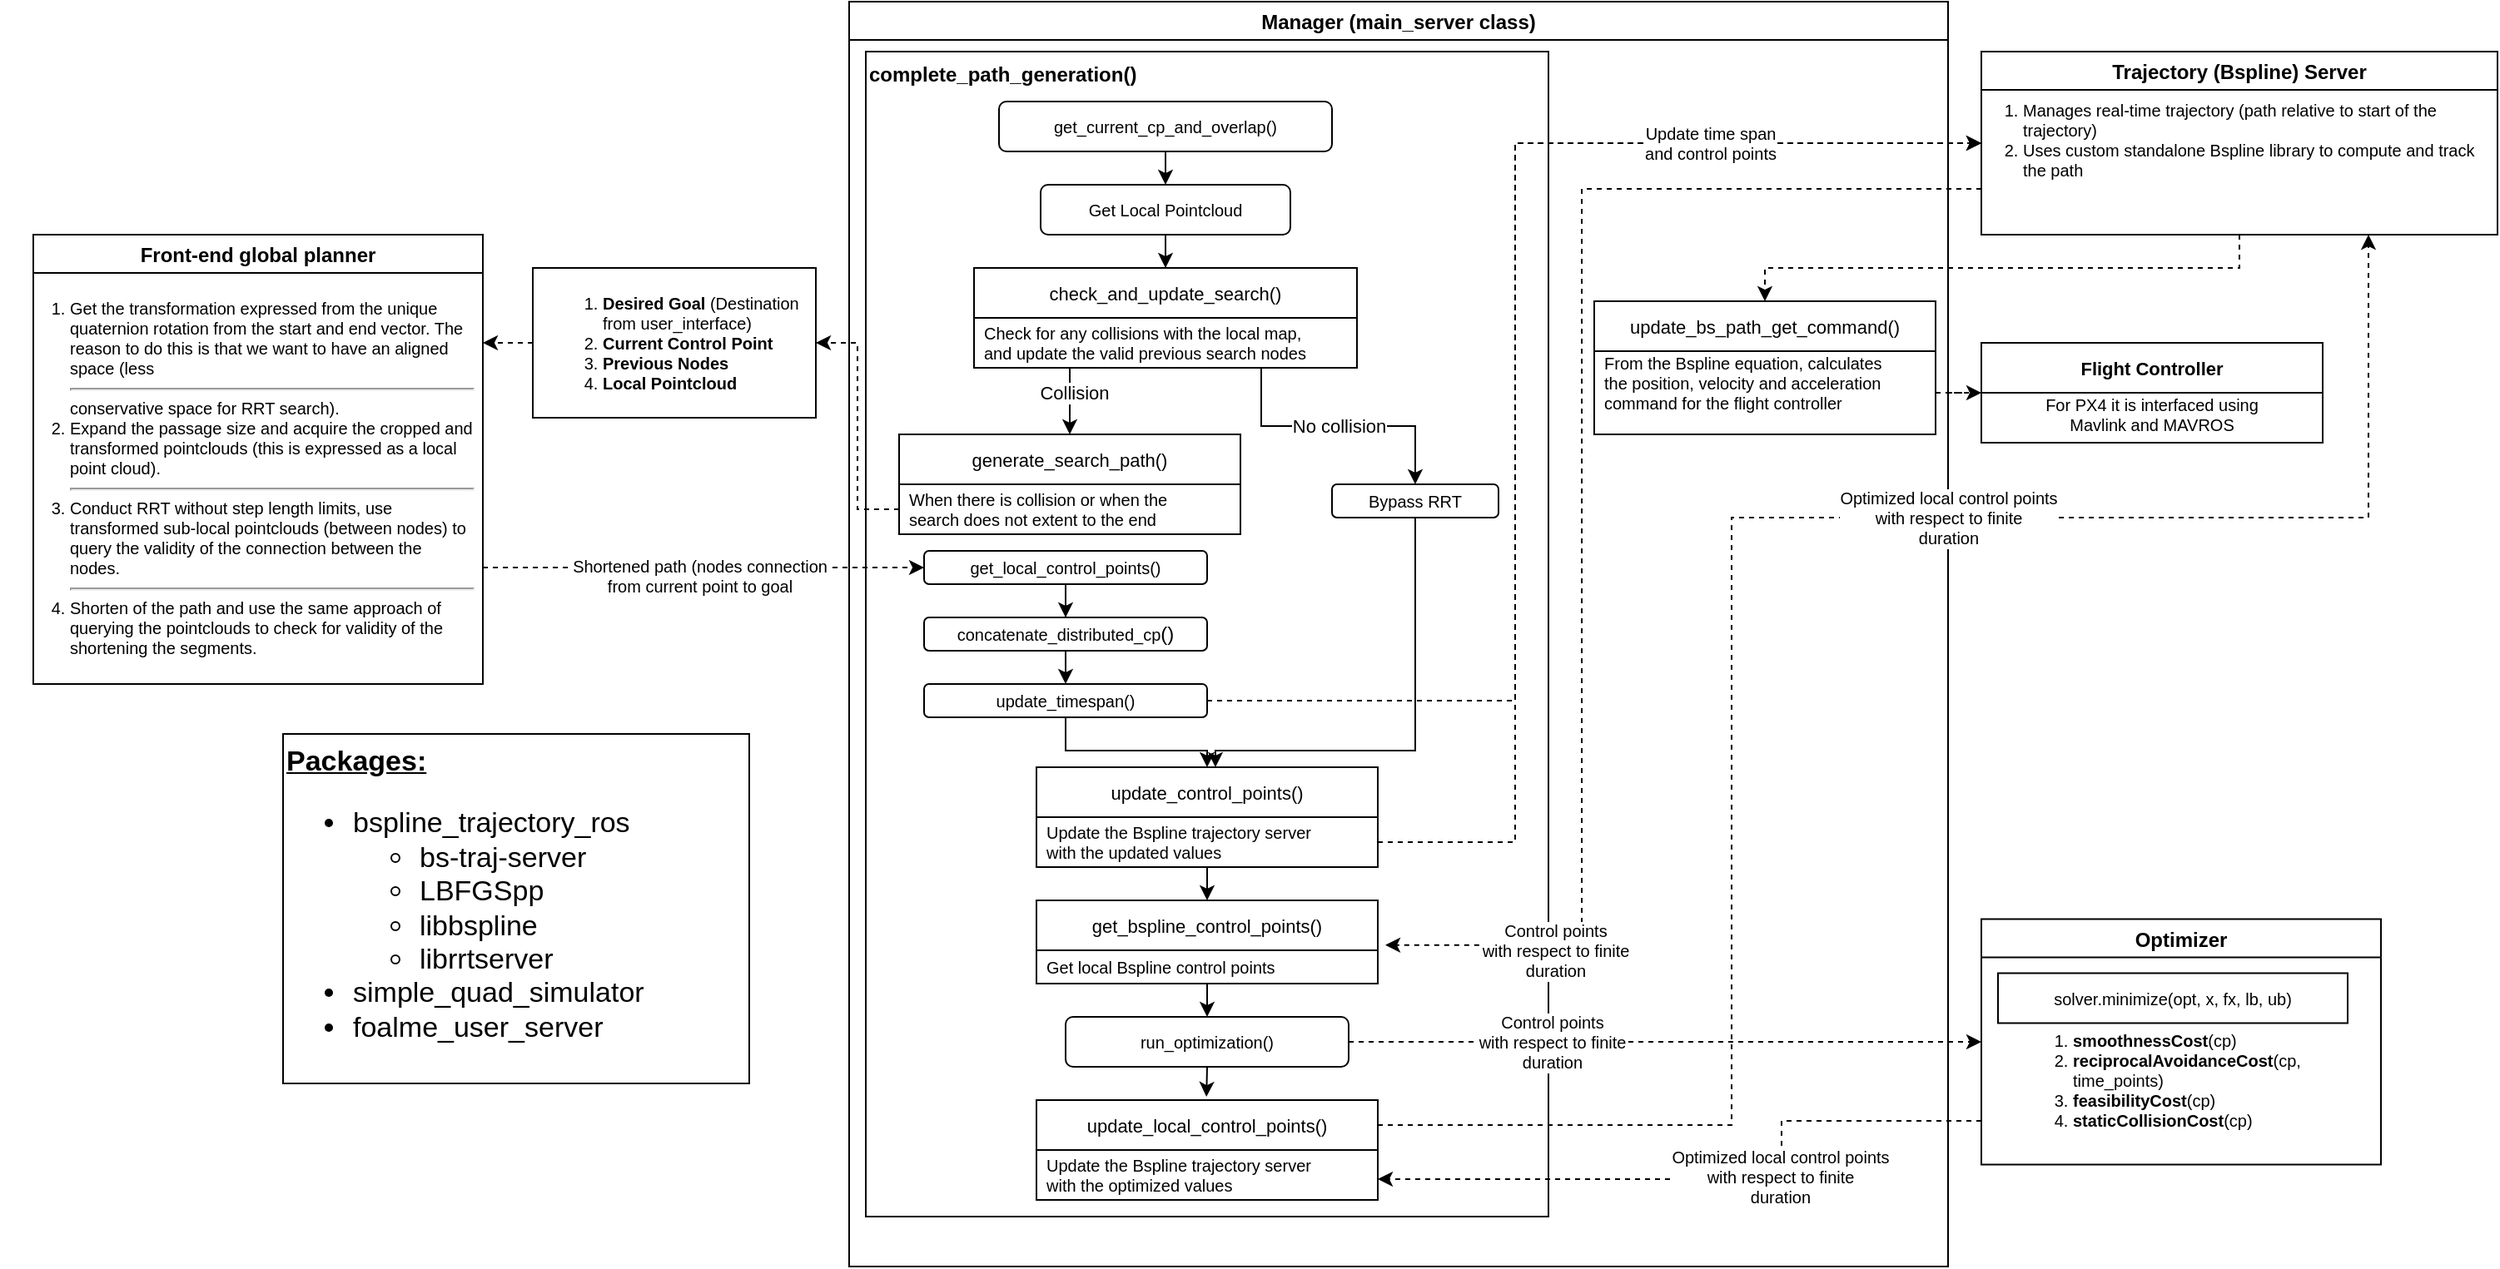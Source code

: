 <mxfile version="20.0.1" type="device"><diagram id="R2lEEEUBdFMjLlhIrx00" name="Page-1"><mxGraphModel dx="2673" dy="1019" grid="1" gridSize="10" guides="1" tooltips="1" connect="1" arrows="1" fold="1" page="1" pageScale="1" pageWidth="850" pageHeight="1100" math="0" shadow="0" extFonts="Permanent Marker^https://fonts.googleapis.com/css?family=Permanent+Marker"><root><mxCell id="0"/><mxCell id="1" parent="0"/><mxCell id="423e5Uv1gGMqFfkemL5R-1" value="Front-end global planner" style="swimlane;" vertex="1" parent="1"><mxGeometry x="-110" y="660" width="270" height="270" as="geometry"/></mxCell><mxCell id="423e5Uv1gGMqFfkemL5R-87" value="&lt;ol&gt;&lt;li&gt;Get the transformation expressed from the unique quaternion rotation from the start and end vector. The reason to do this is that we want to have an aligned space (less &lt;hr&gt;conservative space for RRT search).&lt;/li&gt;&lt;li&gt;Expand the passage size and acquire the cropped and transformed pointclouds (this is expressed as a local point cloud).&lt;hr&gt;&lt;/li&gt;&lt;li&gt;Conduct RRT without step length limits, use transformed sub-local pointclouds (between nodes) to query the validity of the connection between the nodes.&lt;hr&gt;&lt;/li&gt;&lt;li&gt;Shorten of the path and use the same approach of querying the pointclouds to check for validity of the shortening the segments.&lt;br&gt;&lt;/li&gt;&lt;/ol&gt;" style="text;html=1;strokeColor=none;fillColor=none;align=left;verticalAlign=middle;whiteSpace=wrap;rounded=0;fontSize=10;" vertex="1" parent="423e5Uv1gGMqFfkemL5R-1"><mxGeometry x="-20" y="21" width="285" height="250" as="geometry"/></mxCell><mxCell id="423e5Uv1gGMqFfkemL5R-79" style="edgeStyle=orthogonalEdgeStyle;rounded=0;orthogonalLoop=1;jettySize=auto;html=1;exitX=0.5;exitY=1;exitDx=0;exitDy=0;entryX=0.5;entryY=0;entryDx=0;entryDy=0;dashed=1;fontSize=10;" edge="1" parent="1" source="423e5Uv1gGMqFfkemL5R-2" target="423e5Uv1gGMqFfkemL5R-75"><mxGeometry relative="1" as="geometry"/></mxCell><mxCell id="423e5Uv1gGMqFfkemL5R-2" value="Trajectory (Bspline) Server" style="swimlane;" vertex="1" parent="1"><mxGeometry x="1060" y="550" width="310" height="110" as="geometry"/></mxCell><mxCell id="423e5Uv1gGMqFfkemL5R-100" value="&lt;ol&gt;&lt;li&gt;Manages real-time trajectory (path relative to start of the trajectory)&lt;b&gt;&lt;br&gt;&lt;/b&gt;&lt;/li&gt;&lt;li&gt;Uses custom standalone Bspline library to compute and track the path&lt;b&gt;&lt;br&gt;&lt;/b&gt;&lt;/li&gt;&lt;/ol&gt;" style="text;html=1;strokeColor=none;fillColor=none;spacing=5;spacingTop=-20;whiteSpace=wrap;overflow=hidden;rounded=0;fontSize=10;" vertex="1" parent="423e5Uv1gGMqFfkemL5R-2"><mxGeometry x="-20" y="30" width="320" height="72.5" as="geometry"/></mxCell><mxCell id="423e5Uv1gGMqFfkemL5R-3" value="Optimizer" style="swimlane;" vertex="1" parent="1"><mxGeometry x="1060" y="1071.25" width="240" height="147.5" as="geometry"/></mxCell><mxCell id="423e5Uv1gGMqFfkemL5R-85" value="solver.minimize(opt, x, fx, lb, ub)" style="rounded=0;whiteSpace=wrap;html=1;fontSize=10;" vertex="1" parent="423e5Uv1gGMqFfkemL5R-3"><mxGeometry x="10" y="32.5" width="210" height="30" as="geometry"/></mxCell><mxCell id="423e5Uv1gGMqFfkemL5R-86" value="&lt;ol&gt;&lt;li&gt;&lt;b&gt;smoothnessCost&lt;/b&gt;(cp)&lt;/li&gt;&lt;li&gt;&lt;b&gt;reciprocalAvoidanceCost&lt;/b&gt;(cp, time_points)&lt;/li&gt;&lt;li&gt;&lt;b&gt;feasibilityCost&lt;/b&gt;(cp)&lt;/li&gt;&lt;li&gt;&lt;b&gt;staticCollisionCost&lt;/b&gt;(cp)&lt;br&gt;&lt;/li&gt;&lt;/ol&gt;" style="text;html=1;strokeColor=none;fillColor=none;spacing=5;spacingTop=-20;whiteSpace=wrap;overflow=hidden;rounded=0;fontSize=10;" vertex="1" parent="423e5Uv1gGMqFfkemL5R-3"><mxGeometry x="10" y="67.5" width="205" height="72.5" as="geometry"/></mxCell><mxCell id="423e5Uv1gGMqFfkemL5R-4" value="Manager (main_server class)" style="swimlane;" vertex="1" parent="1"><mxGeometry x="380" y="520" width="660" height="760" as="geometry"/></mxCell><mxCell id="423e5Uv1gGMqFfkemL5R-14" value="&lt;b&gt;&lt;span class=&quot;pl-en&quot;&gt;complete_path_generation&lt;/span&gt;()&lt;/b&gt;" style="rounded=0;whiteSpace=wrap;html=1;align=left;verticalAlign=top;" vertex="1" parent="423e5Uv1gGMqFfkemL5R-4"><mxGeometry x="10" y="30" width="410" height="700" as="geometry"/></mxCell><mxCell id="423e5Uv1gGMqFfkemL5R-17" style="edgeStyle=orthogonalEdgeStyle;rounded=0;orthogonalLoop=1;jettySize=auto;html=1;exitX=0.5;exitY=1;exitDx=0;exitDy=0;entryX=0.5;entryY=0;entryDx=0;entryDy=0;" edge="1" parent="423e5Uv1gGMqFfkemL5R-4" source="423e5Uv1gGMqFfkemL5R-15" target="423e5Uv1gGMqFfkemL5R-16"><mxGeometry relative="1" as="geometry"/></mxCell><mxCell id="423e5Uv1gGMqFfkemL5R-15" value="&lt;span class=&quot;pl-c1&quot; style=&quot;font-size: 10px;&quot;&gt;get_current_cp_and_overlap&lt;/span&gt;()" style="rounded=1;whiteSpace=wrap;html=1;fontSize=10;" vertex="1" parent="423e5Uv1gGMqFfkemL5R-4"><mxGeometry x="90" y="60" width="200" height="30" as="geometry"/></mxCell><mxCell id="423e5Uv1gGMqFfkemL5R-19" style="edgeStyle=orthogonalEdgeStyle;rounded=0;orthogonalLoop=1;jettySize=auto;html=1;exitX=0.5;exitY=1;exitDx=0;exitDy=0;" edge="1" parent="423e5Uv1gGMqFfkemL5R-4" source="423e5Uv1gGMqFfkemL5R-16" target="423e5Uv1gGMqFfkemL5R-29"><mxGeometry relative="1" as="geometry"><mxPoint x="190" y="160" as="targetPoint"/></mxGeometry></mxCell><mxCell id="423e5Uv1gGMqFfkemL5R-16" value="Get Local Pointcloud" style="rounded=1;whiteSpace=wrap;html=1;fontSize=10;" vertex="1" parent="423e5Uv1gGMqFfkemL5R-4"><mxGeometry x="115" y="110" width="150" height="30" as="geometry"/></mxCell><mxCell id="423e5Uv1gGMqFfkemL5R-41" style="edgeStyle=orthogonalEdgeStyle;rounded=0;orthogonalLoop=1;jettySize=auto;html=1;exitX=0.75;exitY=1;exitDx=0;exitDy=0;entryX=0.5;entryY=0;entryDx=0;entryDy=0;fontSize=11;" edge="1" parent="423e5Uv1gGMqFfkemL5R-4" source="423e5Uv1gGMqFfkemL5R-29" target="423e5Uv1gGMqFfkemL5R-39"><mxGeometry relative="1" as="geometry"/></mxCell><mxCell id="423e5Uv1gGMqFfkemL5R-42" value="No collision" style="edgeLabel;html=1;align=center;verticalAlign=middle;resizable=0;points=[];fontSize=11;" vertex="1" connectable="0" parent="423e5Uv1gGMqFfkemL5R-41"><mxGeometry x="0.136" relative="1" as="geometry"><mxPoint x="-11" as="offset"/></mxGeometry></mxCell><mxCell id="423e5Uv1gGMqFfkemL5R-43" style="edgeStyle=orthogonalEdgeStyle;rounded=0;orthogonalLoop=1;jettySize=auto;html=1;exitX=0.25;exitY=1;exitDx=0;exitDy=0;entryX=0.5;entryY=0;entryDx=0;entryDy=0;fontSize=11;" edge="1" parent="423e5Uv1gGMqFfkemL5R-4" source="423e5Uv1gGMqFfkemL5R-29" target="423e5Uv1gGMqFfkemL5R-35"><mxGeometry relative="1" as="geometry"/></mxCell><mxCell id="423e5Uv1gGMqFfkemL5R-44" value="Collision" style="edgeLabel;html=1;align=center;verticalAlign=middle;resizable=0;points=[];fontSize=11;" vertex="1" connectable="0" parent="423e5Uv1gGMqFfkemL5R-43"><mxGeometry x="-0.171" y="2" relative="1" as="geometry"><mxPoint y="-2" as="offset"/></mxGeometry></mxCell><mxCell id="423e5Uv1gGMqFfkemL5R-29" value="check_and_update_search()" style="swimlane;fontStyle=0;childLayout=stackLayout;horizontal=1;startSize=30;horizontalStack=0;resizeParent=1;resizeParentMax=0;resizeLast=0;collapsible=1;marginBottom=0;fontSize=11;" vertex="1" parent="423e5Uv1gGMqFfkemL5R-4"><mxGeometry x="75" y="160" width="230" height="60" as="geometry"/></mxCell><mxCell id="423e5Uv1gGMqFfkemL5R-30" value="Check for any collisions with the local map,&#xA;and update the valid previous search nodes" style="text;strokeColor=none;fillColor=none;align=left;verticalAlign=middle;spacingLeft=4;spacingRight=4;overflow=hidden;points=[[0,0.5],[1,0.5]];portConstraint=eastwest;rotatable=0;fontSize=10;" vertex="1" parent="423e5Uv1gGMqFfkemL5R-29"><mxGeometry y="30" width="230" height="30" as="geometry"/></mxCell><mxCell id="423e5Uv1gGMqFfkemL5R-35" value="generate_search_path()" style="swimlane;fontStyle=0;childLayout=stackLayout;horizontal=1;startSize=30;horizontalStack=0;resizeParent=1;resizeParentMax=0;resizeLast=0;collapsible=1;marginBottom=0;fontSize=11;" vertex="1" parent="423e5Uv1gGMqFfkemL5R-4"><mxGeometry x="30" y="260" width="205" height="60" as="geometry"/></mxCell><mxCell id="423e5Uv1gGMqFfkemL5R-36" value="When there is collision or when the &#xA;search does not extent to the end" style="text;strokeColor=none;fillColor=none;align=left;verticalAlign=middle;spacingLeft=4;spacingRight=4;overflow=hidden;points=[[0,0.5],[1,0.5]];portConstraint=eastwest;rotatable=0;fontSize=10;" vertex="1" parent="423e5Uv1gGMqFfkemL5R-35"><mxGeometry y="30" width="205" height="30" as="geometry"/></mxCell><mxCell id="423e5Uv1gGMqFfkemL5R-39" value="Bypass RRT" style="rounded=1;whiteSpace=wrap;html=1;fontSize=10;" vertex="1" parent="423e5Uv1gGMqFfkemL5R-4"><mxGeometry x="290" y="290" width="100" height="20" as="geometry"/></mxCell><mxCell id="423e5Uv1gGMqFfkemL5R-47" value="&lt;font style=&quot;font-size: 10px;&quot;&gt;get_local_control_points()&lt;/font&gt;" style="rounded=1;whiteSpace=wrap;html=1;" vertex="1" parent="423e5Uv1gGMqFfkemL5R-4"><mxGeometry x="45" y="330" width="170" height="20" as="geometry"/></mxCell><mxCell id="423e5Uv1gGMqFfkemL5R-57" style="edgeStyle=orthogonalEdgeStyle;rounded=0;orthogonalLoop=1;jettySize=auto;html=1;exitX=0.5;exitY=1;exitDx=0;exitDy=0;entryX=0.5;entryY=0;entryDx=0;entryDy=0;fontSize=10;" edge="1" parent="423e5Uv1gGMqFfkemL5R-4" source="423e5Uv1gGMqFfkemL5R-48" target="423e5Uv1gGMqFfkemL5R-52"><mxGeometry relative="1" as="geometry"/></mxCell><mxCell id="423e5Uv1gGMqFfkemL5R-48" value="&lt;font style=&quot;font-size: 10px;&quot;&gt;update_timespan()&lt;/font&gt;" style="rounded=1;whiteSpace=wrap;html=1;" vertex="1" parent="423e5Uv1gGMqFfkemL5R-4"><mxGeometry x="45" y="410" width="170" height="20" as="geometry"/></mxCell><mxCell id="423e5Uv1gGMqFfkemL5R-56" style="edgeStyle=orthogonalEdgeStyle;rounded=0;orthogonalLoop=1;jettySize=auto;html=1;exitX=0.5;exitY=1;exitDx=0;exitDy=0;entryX=0.5;entryY=0;entryDx=0;entryDy=0;fontSize=10;" edge="1" parent="423e5Uv1gGMqFfkemL5R-4" source="423e5Uv1gGMqFfkemL5R-55" target="423e5Uv1gGMqFfkemL5R-48"><mxGeometry relative="1" as="geometry"/></mxCell><mxCell id="423e5Uv1gGMqFfkemL5R-55" value="&lt;font style=&quot;font-size: 10px;&quot;&gt;concatenate_distributed_cp&lt;/font&gt;()" style="rounded=1;whiteSpace=wrap;html=1;" vertex="1" parent="423e5Uv1gGMqFfkemL5R-4"><mxGeometry x="45" y="370" width="170" height="20" as="geometry"/></mxCell><mxCell id="423e5Uv1gGMqFfkemL5R-49" style="edgeStyle=orthogonalEdgeStyle;rounded=0;orthogonalLoop=1;jettySize=auto;html=1;exitX=0.5;exitY=1;exitDx=0;exitDy=0;fontSize=10;" edge="1" parent="423e5Uv1gGMqFfkemL5R-4" source="423e5Uv1gGMqFfkemL5R-47" target="423e5Uv1gGMqFfkemL5R-55"><mxGeometry relative="1" as="geometry"/></mxCell><mxCell id="423e5Uv1gGMqFfkemL5R-66" style="edgeStyle=orthogonalEdgeStyle;rounded=0;orthogonalLoop=1;jettySize=auto;html=1;exitX=0.5;exitY=1;exitDx=0;exitDy=0;entryX=0.5;entryY=0;entryDx=0;entryDy=0;fontSize=10;" edge="1" parent="423e5Uv1gGMqFfkemL5R-4" source="423e5Uv1gGMqFfkemL5R-52" target="423e5Uv1gGMqFfkemL5R-64"><mxGeometry relative="1" as="geometry"/></mxCell><mxCell id="423e5Uv1gGMqFfkemL5R-52" value="update_control_points()" style="swimlane;fontStyle=0;childLayout=stackLayout;horizontal=1;startSize=30;horizontalStack=0;resizeParent=1;resizeParentMax=0;resizeLast=0;collapsible=1;marginBottom=0;fontSize=11;" vertex="1" parent="423e5Uv1gGMqFfkemL5R-4"><mxGeometry x="112.5" y="460" width="205" height="60" as="geometry"/></mxCell><mxCell id="423e5Uv1gGMqFfkemL5R-53" value="Update the Bspline trajectory server &#xA;with the updated values" style="text;strokeColor=none;fillColor=none;align=left;verticalAlign=middle;spacingLeft=4;spacingRight=4;overflow=hidden;points=[[0,0.5],[1,0.5]];portConstraint=eastwest;rotatable=0;fontSize=10;" vertex="1" parent="423e5Uv1gGMqFfkemL5R-52"><mxGeometry y="30" width="205" height="30" as="geometry"/></mxCell><mxCell id="423e5Uv1gGMqFfkemL5R-70" style="edgeStyle=orthogonalEdgeStyle;rounded=0;orthogonalLoop=1;jettySize=auto;html=1;exitX=0.5;exitY=1;exitDx=0;exitDy=0;entryX=0.5;entryY=0;entryDx=0;entryDy=0;fontSize=10;" edge="1" parent="423e5Uv1gGMqFfkemL5R-4" source="423e5Uv1gGMqFfkemL5R-64" target="423e5Uv1gGMqFfkemL5R-69"><mxGeometry relative="1" as="geometry"/></mxCell><mxCell id="423e5Uv1gGMqFfkemL5R-64" value="get_bspline_control_points()" style="swimlane;fontStyle=0;childLayout=stackLayout;horizontal=1;startSize=30;horizontalStack=0;resizeParent=1;resizeParentMax=0;resizeLast=0;collapsible=1;marginBottom=0;fontSize=11;" vertex="1" parent="423e5Uv1gGMqFfkemL5R-4"><mxGeometry x="112.5" y="540" width="205" height="50" as="geometry"/></mxCell><mxCell id="423e5Uv1gGMqFfkemL5R-65" value="Get local Bspline control points" style="text;strokeColor=none;fillColor=none;align=left;verticalAlign=middle;spacingLeft=4;spacingRight=4;overflow=hidden;points=[[0,0.5],[1,0.5]];portConstraint=eastwest;rotatable=0;fontSize=10;" vertex="1" parent="423e5Uv1gGMqFfkemL5R-64"><mxGeometry y="30" width="205" height="20" as="geometry"/></mxCell><mxCell id="423e5Uv1gGMqFfkemL5R-94" style="edgeStyle=orthogonalEdgeStyle;rounded=0;orthogonalLoop=1;jettySize=auto;html=1;exitX=0.5;exitY=1;exitDx=0;exitDy=0;entryX=0.498;entryY=-0.033;entryDx=0;entryDy=0;entryPerimeter=0;fontSize=10;" edge="1" parent="423e5Uv1gGMqFfkemL5R-4" source="423e5Uv1gGMqFfkemL5R-69" target="423e5Uv1gGMqFfkemL5R-92"><mxGeometry relative="1" as="geometry"/></mxCell><mxCell id="423e5Uv1gGMqFfkemL5R-69" value="&lt;font style=&quot;font-size: 10px;&quot;&gt;run_optimization()&lt;/font&gt;" style="rounded=1;whiteSpace=wrap;html=1;" vertex="1" parent="423e5Uv1gGMqFfkemL5R-4"><mxGeometry x="130" y="610" width="170" height="30" as="geometry"/></mxCell><mxCell id="423e5Uv1gGMqFfkemL5R-75" value="update_bs_path_get_command()" style="swimlane;fontStyle=0;childLayout=stackLayout;horizontal=1;startSize=30;horizontalStack=0;resizeParent=1;resizeParentMax=0;resizeLast=0;collapsible=1;marginBottom=0;fontSize=11;" vertex="1" parent="423e5Uv1gGMqFfkemL5R-4"><mxGeometry x="447.5" y="180" width="205" height="80" as="geometry"/></mxCell><mxCell id="423e5Uv1gGMqFfkemL5R-76" value="From the Bspline equation, calculates&#xA;the position, velocity and acceleration&#xA;command for the flight controller&#xA;" style="text;strokeColor=none;fillColor=none;align=left;verticalAlign=middle;spacingLeft=4;spacingRight=4;overflow=hidden;points=[[0,0.5],[1,0.5]];portConstraint=eastwest;rotatable=0;fontSize=10;" vertex="1" parent="423e5Uv1gGMqFfkemL5R-75"><mxGeometry y="30" width="205" height="50" as="geometry"/></mxCell><mxCell id="423e5Uv1gGMqFfkemL5R-92" value="update_local_control_points()" style="swimlane;fontStyle=0;childLayout=stackLayout;horizontal=1;startSize=30;horizontalStack=0;resizeParent=1;resizeParentMax=0;resizeLast=0;collapsible=1;marginBottom=0;fontSize=11;" vertex="1" parent="423e5Uv1gGMqFfkemL5R-4"><mxGeometry x="112.5" y="660" width="205" height="60" as="geometry"/></mxCell><mxCell id="423e5Uv1gGMqFfkemL5R-93" value="Update the Bspline trajectory server &#xA;with the optimized values" style="text;strokeColor=none;fillColor=none;align=left;verticalAlign=middle;spacingLeft=4;spacingRight=4;overflow=hidden;points=[[0,0.5],[1,0.5]];portConstraint=eastwest;rotatable=0;fontSize=10;" vertex="1" parent="423e5Uv1gGMqFfkemL5R-92"><mxGeometry y="30" width="205" height="30" as="geometry"/></mxCell><mxCell id="423e5Uv1gGMqFfkemL5R-91" style="edgeStyle=orthogonalEdgeStyle;rounded=0;orthogonalLoop=1;jettySize=auto;html=1;dashed=1;fontSize=10;entryX=1;entryY=0.5;entryDx=0;entryDy=0;" edge="1" parent="423e5Uv1gGMqFfkemL5R-4"><mxGeometry relative="1" as="geometry"><mxPoint x="317.5" y="707.5" as="targetPoint"/><mxPoint x="680" y="672.5" as="sourcePoint"/><Array as="points"><mxPoint x="560" y="672.5"/><mxPoint x="560" y="707.5"/></Array></mxGeometry></mxCell><mxCell id="423e5Uv1gGMqFfkemL5R-96" value="&lt;div&gt;Optimized local control points&lt;/div&gt;&lt;div&gt;with respect to finite&lt;/div&gt;duration" style="edgeLabel;html=1;align=center;verticalAlign=middle;resizable=0;points=[];fontSize=10;" vertex="1" connectable="0" parent="423e5Uv1gGMqFfkemL5R-91"><mxGeometry x="-0.169" relative="1" as="geometry"><mxPoint x="9" y="-2" as="offset"/></mxGeometry></mxCell><mxCell id="423e5Uv1gGMqFfkemL5R-12" style="edgeStyle=orthogonalEdgeStyle;rounded=0;orthogonalLoop=1;jettySize=auto;html=1;exitX=0;exitY=0.5;exitDx=0;exitDy=0;entryX=1;entryY=0.5;entryDx=0;entryDy=0;dashed=1;" edge="1" parent="1" source="423e5Uv1gGMqFfkemL5R-36" target="423e5Uv1gGMqFfkemL5R-11"><mxGeometry relative="1" as="geometry"/></mxCell><mxCell id="423e5Uv1gGMqFfkemL5R-13" style="edgeStyle=orthogonalEdgeStyle;rounded=0;orthogonalLoop=1;jettySize=auto;html=1;dashed=1;" edge="1" parent="1" source="423e5Uv1gGMqFfkemL5R-11"><mxGeometry relative="1" as="geometry"><mxPoint x="160" y="725" as="targetPoint"/></mxGeometry></mxCell><mxCell id="423e5Uv1gGMqFfkemL5R-11" value="&lt;ol style=&quot;font-size: 10px;&quot;&gt;&lt;li style=&quot;font-size: 10px;&quot;&gt;&lt;b style=&quot;font-size: 10px;&quot;&gt;Desired Goal &lt;/b&gt;(Destination from user_interface)&lt;/li&gt;&lt;li style=&quot;font-size: 10px;&quot;&gt;&lt;b style=&quot;font-size: 10px;&quot;&gt;Current Control Point&lt;/b&gt;&lt;/li&gt;&lt;li style=&quot;font-size: 10px;&quot;&gt;&lt;b style=&quot;font-size: 10px;&quot;&gt;Previous Nodes&lt;/b&gt;&lt;/li&gt;&lt;li style=&quot;font-size: 10px;&quot;&gt;&lt;b style=&quot;font-size: 10px;&quot;&gt;Local Pointcloud&lt;/b&gt;&lt;/li&gt;&lt;/ol&gt;" style="rounded=0;whiteSpace=wrap;html=1;align=left;fontSize=10;" vertex="1" parent="1"><mxGeometry x="190" y="680" width="170" height="90" as="geometry"/></mxCell><mxCell id="423e5Uv1gGMqFfkemL5R-45" style="edgeStyle=orthogonalEdgeStyle;rounded=0;orthogonalLoop=1;jettySize=auto;html=1;entryX=0;entryY=0.5;entryDx=0;entryDy=0;fontSize=10;dashed=1;" edge="1" parent="1" target="423e5Uv1gGMqFfkemL5R-47"><mxGeometry relative="1" as="geometry"><mxPoint x="160" y="860" as="sourcePoint"/><Array as="points"><mxPoint x="160" y="860"/></Array></mxGeometry></mxCell><mxCell id="423e5Uv1gGMqFfkemL5R-46" value="&lt;div&gt;Shortened path (nodes connection&lt;/div&gt;&lt;div&gt;from current point to goal&lt;/div&gt;" style="edgeLabel;html=1;align=center;verticalAlign=middle;resizable=0;points=[];fontSize=10;" vertex="1" connectable="0" parent="423e5Uv1gGMqFfkemL5R-45"><mxGeometry x="0.211" y="2" relative="1" as="geometry"><mxPoint x="-31" y="7" as="offset"/></mxGeometry></mxCell><mxCell id="423e5Uv1gGMqFfkemL5R-58" style="edgeStyle=orthogonalEdgeStyle;rounded=0;orthogonalLoop=1;jettySize=auto;html=1;exitX=0.5;exitY=1;exitDx=0;exitDy=0;fontSize=10;" edge="1" parent="1" source="423e5Uv1gGMqFfkemL5R-39"><mxGeometry relative="1" as="geometry"><mxPoint x="600" y="980" as="targetPoint"/><Array as="points"><mxPoint x="720" y="970"/><mxPoint x="600" y="970"/></Array></mxGeometry></mxCell><mxCell id="423e5Uv1gGMqFfkemL5R-60" style="edgeStyle=orthogonalEdgeStyle;rounded=0;orthogonalLoop=1;jettySize=auto;html=1;exitX=1;exitY=0.5;exitDx=0;exitDy=0;fontSize=10;dashed=1;entryX=0;entryY=0.5;entryDx=0;entryDy=0;" edge="1" parent="1" source="423e5Uv1gGMqFfkemL5R-48" target="423e5Uv1gGMqFfkemL5R-2"><mxGeometry relative="1" as="geometry"><mxPoint x="860" y="920" as="targetPoint"/><Array as="points"><mxPoint x="780" y="940"/><mxPoint x="780" y="605"/></Array></mxGeometry></mxCell><mxCell id="423e5Uv1gGMqFfkemL5R-62" style="edgeStyle=orthogonalEdgeStyle;rounded=0;orthogonalLoop=1;jettySize=auto;html=1;exitX=1;exitY=0.5;exitDx=0;exitDy=0;fontSize=10;dashed=1;entryX=0;entryY=0.5;entryDx=0;entryDy=0;" edge="1" parent="1" source="423e5Uv1gGMqFfkemL5R-53" target="423e5Uv1gGMqFfkemL5R-2"><mxGeometry relative="1" as="geometry"><mxPoint x="860" y="920" as="targetPoint"/><Array as="points"><mxPoint x="780" y="1025"/><mxPoint x="780" y="605"/></Array></mxGeometry></mxCell><mxCell id="423e5Uv1gGMqFfkemL5R-90" value="&lt;div&gt;Update time span &lt;br&gt;&lt;/div&gt;&lt;div&gt;and control points&lt;/div&gt;" style="edgeLabel;html=1;align=center;verticalAlign=middle;resizable=0;points=[];fontSize=10;" vertex="1" connectable="0" parent="423e5Uv1gGMqFfkemL5R-62"><mxGeometry x="0.583" y="-3" relative="1" as="geometry"><mxPoint y="-3" as="offset"/></mxGeometry></mxCell><mxCell id="423e5Uv1gGMqFfkemL5R-67" style="edgeStyle=orthogonalEdgeStyle;rounded=0;orthogonalLoop=1;jettySize=auto;html=1;exitX=0;exitY=0.75;exitDx=0;exitDy=0;entryX=1.022;entryY=-0.156;entryDx=0;entryDy=0;entryPerimeter=0;fontSize=10;dashed=1;" edge="1" parent="1" source="423e5Uv1gGMqFfkemL5R-2" target="423e5Uv1gGMqFfkemL5R-65"><mxGeometry relative="1" as="geometry"><Array as="points"><mxPoint x="820" y="633"/><mxPoint x="820" y="1087"/></Array></mxGeometry></mxCell><mxCell id="423e5Uv1gGMqFfkemL5R-68" value="&lt;div&gt;Control points&lt;/div&gt;&lt;div&gt;with respect to finite&lt;/div&gt;&lt;div&gt;duration&lt;br&gt;&lt;/div&gt;" style="edgeLabel;html=1;align=center;verticalAlign=middle;resizable=0;points=[];fontSize=10;" vertex="1" connectable="0" parent="423e5Uv1gGMqFfkemL5R-67"><mxGeometry x="0.724" relative="1" as="geometry"><mxPoint x="-10" y="3" as="offset"/></mxGeometry></mxCell><mxCell id="423e5Uv1gGMqFfkemL5R-71" style="edgeStyle=orthogonalEdgeStyle;rounded=0;orthogonalLoop=1;jettySize=auto;html=1;exitX=1;exitY=0.5;exitDx=0;exitDy=0;fontSize=10;dashed=1;entryX=0;entryY=0.5;entryDx=0;entryDy=0;" edge="1" parent="1" source="423e5Uv1gGMqFfkemL5R-69" target="423e5Uv1gGMqFfkemL5R-3"><mxGeometry relative="1" as="geometry"><mxPoint x="1020" y="1144.724" as="targetPoint"/></mxGeometry></mxCell><mxCell id="423e5Uv1gGMqFfkemL5R-72" value="&lt;div&gt;Control points&lt;/div&gt;&lt;div&gt;with respect to finite&lt;/div&gt;duration" style="edgeLabel;html=1;align=center;verticalAlign=middle;resizable=0;points=[];fontSize=10;" vertex="1" connectable="0" parent="423e5Uv1gGMqFfkemL5R-71"><mxGeometry x="0.118" y="-3" relative="1" as="geometry"><mxPoint x="-91" y="-3" as="offset"/></mxGeometry></mxCell><mxCell id="423e5Uv1gGMqFfkemL5R-78" style="edgeStyle=orthogonalEdgeStyle;rounded=0;orthogonalLoop=1;jettySize=auto;html=1;exitX=1;exitY=0.5;exitDx=0;exitDy=0;dashed=1;fontSize=10;" edge="1" parent="1" source="423e5Uv1gGMqFfkemL5R-76" target="423e5Uv1gGMqFfkemL5R-81"><mxGeometry relative="1" as="geometry"><mxPoint x="1060.0" y="755.118" as="targetPoint"/></mxGeometry></mxCell><mxCell id="423e5Uv1gGMqFfkemL5R-81" value="Flight Controller" style="swimlane;fontStyle=1;childLayout=stackLayout;horizontal=1;startSize=30;horizontalStack=0;resizeParent=1;resizeParentMax=0;resizeLast=0;collapsible=1;marginBottom=0;fontSize=11;" vertex="1" parent="1"><mxGeometry x="1060" y="725" width="205" height="60" as="geometry"/></mxCell><mxCell id="423e5Uv1gGMqFfkemL5R-82" value="For PX4 it is interfaced using &#xA;Mavlink and MAVROS &#xA;" style="text;strokeColor=none;fillColor=none;align=center;verticalAlign=middle;spacingLeft=4;spacingRight=4;overflow=hidden;points=[[0,0.5],[1,0.5]];portConstraint=eastwest;rotatable=0;fontSize=10;" vertex="1" parent="423e5Uv1gGMqFfkemL5R-81"><mxGeometry y="30" width="205" height="30" as="geometry"/></mxCell><mxCell id="423e5Uv1gGMqFfkemL5R-97" style="edgeStyle=orthogonalEdgeStyle;rounded=0;orthogonalLoop=1;jettySize=auto;html=1;exitX=1;exitY=0.25;exitDx=0;exitDy=0;entryX=0.75;entryY=1;entryDx=0;entryDy=0;fontSize=10;dashed=1;" edge="1" parent="1" source="423e5Uv1gGMqFfkemL5R-92" target="423e5Uv1gGMqFfkemL5R-2"><mxGeometry relative="1" as="geometry"><Array as="points"><mxPoint x="910" y="1195"/><mxPoint x="910" y="830"/><mxPoint x="1293" y="830"/></Array></mxGeometry></mxCell><mxCell id="423e5Uv1gGMqFfkemL5R-98" value="&lt;div&gt;Optimized local control points&lt;/div&gt;&lt;div&gt;with respect to finite&lt;/div&gt;duration" style="edgeLabel;html=1;align=center;verticalAlign=middle;resizable=0;points=[];fontSize=10;" vertex="1" connectable="0" parent="423e5Uv1gGMqFfkemL5R-97"><mxGeometry x="0.39" relative="1" as="geometry"><mxPoint x="-78" as="offset"/></mxGeometry></mxCell><mxCell id="423e5Uv1gGMqFfkemL5R-101" value="&lt;u&gt;&lt;b&gt;Packages:&lt;/b&gt;&lt;/u&gt;&lt;br&gt;&lt;ul dir=&quot;auto&quot; style=&quot;font-size: 17px;&quot;&gt;&lt;li style=&quot;font-size: 17px;&quot;&gt;bspline_trajectory_ros &lt;br style=&quot;font-size: 17px;&quot;&gt;&lt;ul style=&quot;font-size: 17px;&quot;&gt;&lt;li style=&quot;font-size: 17px;&quot;&gt;bs-traj-server &lt;/li&gt;&lt;li style=&quot;font-size: 17px;&quot;&gt;LBFGSpp&lt;/li&gt;&lt;li style=&quot;font-size: 17px;&quot;&gt;libbspline &lt;/li&gt;&lt;li style=&quot;font-size: 17px;&quot;&gt;librrtserver&lt;/li&gt;&lt;/ul&gt;&lt;/li&gt;&lt;li style=&quot;font-size: 17px;&quot;&gt;simple_quad_simulator &lt;br style=&quot;font-size: 17px;&quot;&gt;&lt;/li&gt;&lt;li style=&quot;font-size: 17px;&quot;&gt;foalme_user_server&lt;/li&gt;&lt;br style=&quot;font-size: 17px;&quot;&gt;&lt;/ul&gt;" style="text;whiteSpace=wrap;html=1;fontSize=17;strokeColor=default;" vertex="1" parent="1"><mxGeometry x="40" y="960" width="280" height="210" as="geometry"/></mxCell></root></mxGraphModel></diagram></mxfile>